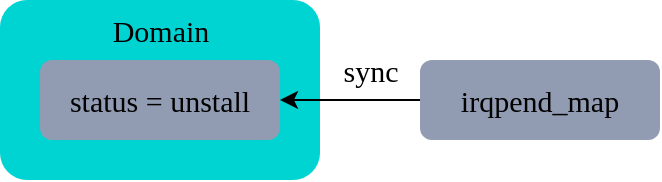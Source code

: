 <mxfile version="20.8.16" type="device"><diagram name="Page-1" id="k8J0ArGdw6wYU0eswvMe"><mxGraphModel dx="660" dy="449" grid="1" gridSize="10" guides="1" tooltips="1" connect="1" arrows="1" fold="1" page="1" pageScale="1" pageWidth="827" pageHeight="1169" math="0" shadow="0"><root><mxCell id="0"/><mxCell id="1" parent="0"/><mxCell id="jy9bjs-Xhfzk3bEOzRof-2" value="" style="rounded=1;whiteSpace=wrap;html=1;fontFamily=Times New Roman;fontSize=15;strokeColor=none;fillColor=#00D4D3;" parent="1" vertex="1"><mxGeometry x="250" y="310" width="160" height="90" as="geometry"/></mxCell><mxCell id="jy9bjs-Xhfzk3bEOzRof-23" value="status = unstall" style="rounded=1;whiteSpace=wrap;html=1;fontFamily=Times New Roman;fontSize=15;fillColor=#919BB2;strokeColor=none;" parent="1" vertex="1"><mxGeometry x="270" y="340" width="120" height="40" as="geometry"/></mxCell><mxCell id="jy9bjs-Xhfzk3bEOzRof-24" value="Domain" style="text;html=1;align=center;verticalAlign=middle;resizable=0;points=[];autosize=1;strokeColor=none;fillColor=none;fontSize=15;fontFamily=Times New Roman;" parent="1" vertex="1"><mxGeometry x="295" y="310" width="70" height="30" as="geometry"/></mxCell><mxCell id="jy9bjs-Xhfzk3bEOzRof-30" style="edgeStyle=orthogonalEdgeStyle;rounded=1;orthogonalLoop=1;jettySize=auto;html=1;exitX=0;exitY=0.5;exitDx=0;exitDy=0;entryX=1;entryY=0.5;entryDx=0;entryDy=0;fontFamily=Times New Roman;fontSize=15;" parent="1" source="jy9bjs-Xhfzk3bEOzRof-26" target="jy9bjs-Xhfzk3bEOzRof-23" edge="1"><mxGeometry relative="1" as="geometry"/></mxCell><mxCell id="jy9bjs-Xhfzk3bEOzRof-26" value="irqpend_map" style="rounded=1;whiteSpace=wrap;html=1;fontFamily=Times New Roman;fontSize=15;fillColor=#919BB2;strokeColor=none;" parent="1" vertex="1"><mxGeometry x="460" y="340" width="120" height="40" as="geometry"/></mxCell><mxCell id="jy9bjs-Xhfzk3bEOzRof-31" value="sync" style="text;html=1;align=center;verticalAlign=middle;resizable=0;points=[];autosize=1;strokeColor=none;fillColor=none;fontSize=15;fontFamily=Times New Roman;" parent="1" vertex="1"><mxGeometry x="410" y="330" width="50" height="30" as="geometry"/></mxCell></root></mxGraphModel></diagram></mxfile>